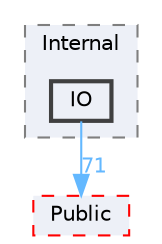 digraph "IO"
{
 // INTERACTIVE_SVG=YES
 // LATEX_PDF_SIZE
  bgcolor="transparent";
  edge [fontname=Helvetica,fontsize=10,labelfontname=Helvetica,labelfontsize=10];
  node [fontname=Helvetica,fontsize=10,shape=box,height=0.2,width=0.4];
  compound=true
  subgraph clusterdir_71b836e9ee7c70b989567d14da179def {
    graph [ bgcolor="#edf0f7", pencolor="grey50", label="Internal", fontname=Helvetica,fontsize=10 style="filled,dashed", URL="dir_71b836e9ee7c70b989567d14da179def.html",tooltip=""]
  dir_66dae40fa99fa18e798c714926fb3516 [label="IO", fillcolor="#edf0f7", color="grey25", style="filled,bold", URL="dir_66dae40fa99fa18e798c714926fb3516.html",tooltip=""];
  }
  dir_ba49309ee78fabe0452662bc1a7ef37d [label="Public", fillcolor="#edf0f7", color="red", style="filled,dashed", URL="dir_ba49309ee78fabe0452662bc1a7ef37d.html",tooltip=""];
  dir_66dae40fa99fa18e798c714926fb3516->dir_ba49309ee78fabe0452662bc1a7ef37d [headlabel="71", labeldistance=1.5 headhref="dir_000533_000933.html" href="dir_000533_000933.html" color="steelblue1" fontcolor="steelblue1"];
}
